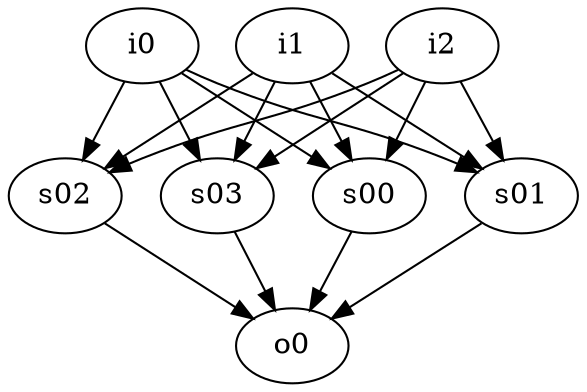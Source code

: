 digraph nn {
    "i0" -> "s00";
    "i0" -> "s01";
    "i0" -> "s02";
    "i0" -> "s03";


    "i1" -> "s00";
    "i1" -> "s01";
    "i1" -> "s02";
    "i1" -> "s03";

    "i2" -> "s00";
    "i2" -> "s01";
    "i2" -> "s02";
    "i2" -> "s03";

    "s00" -> "o0";
    "s01" -> "o0";
    "s02" -> "o0";
    "s03" -> "o0";

}